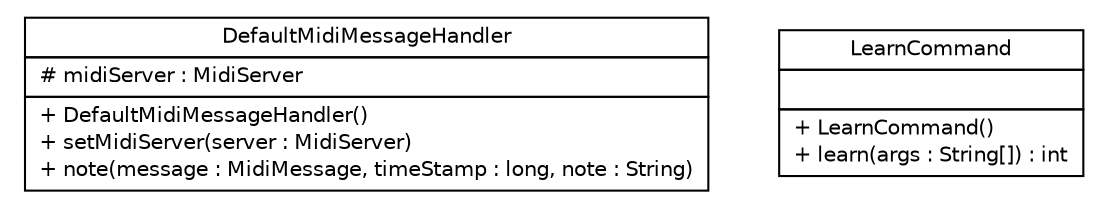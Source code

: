 #!/usr/local/bin/dot
#
# Class diagram 
# Generated by UMLGraph version R5_6 (http://www.umlgraph.org/)
#

digraph G {
	edge [fontname="Helvetica",fontsize=10,labelfontname="Helvetica",labelfontsize=10];
	node [fontname="Helvetica",fontsize=10,shape=plaintext];
	nodesep=0.25;
	ranksep=0.5;
	// com.xley.lfosc.midi.impl.DefaultMidiMessageHandler
	c343 [label=<<table title="com.xley.lfosc.midi.impl.DefaultMidiMessageHandler" border="0" cellborder="1" cellspacing="0" cellpadding="2" port="p" href="./DefaultMidiMessageHandler.html">
		<tr><td><table border="0" cellspacing="0" cellpadding="1">
<tr><td align="center" balign="center"> DefaultMidiMessageHandler </td></tr>
		</table></td></tr>
		<tr><td><table border="0" cellspacing="0" cellpadding="1">
<tr><td align="left" balign="left"> # midiServer : MidiServer </td></tr>
		</table></td></tr>
		<tr><td><table border="0" cellspacing="0" cellpadding="1">
<tr><td align="left" balign="left"> + DefaultMidiMessageHandler() </td></tr>
<tr><td align="left" balign="left"> + setMidiServer(server : MidiServer) </td></tr>
<tr><td align="left" balign="left"> + note(message : MidiMessage, timeStamp : long, note : String) </td></tr>
		</table></td></tr>
		</table>>, URL="./DefaultMidiMessageHandler.html", fontname="Helvetica", fontcolor="black", fontsize=10.0];
	// com.xley.lfosc.midi.impl.LearnCommand
	c344 [label=<<table title="com.xley.lfosc.midi.impl.LearnCommand" border="0" cellborder="1" cellspacing="0" cellpadding="2" port="p" href="./LearnCommand.html">
		<tr><td><table border="0" cellspacing="0" cellpadding="1">
<tr><td align="center" balign="center"> LearnCommand </td></tr>
		</table></td></tr>
		<tr><td><table border="0" cellspacing="0" cellpadding="1">
<tr><td align="left" balign="left">  </td></tr>
		</table></td></tr>
		<tr><td><table border="0" cellspacing="0" cellpadding="1">
<tr><td align="left" balign="left"> + LearnCommand() </td></tr>
<tr><td align="left" balign="left"> + learn(args : String[]) : int </td></tr>
		</table></td></tr>
		</table>>, URL="./LearnCommand.html", fontname="Helvetica", fontcolor="black", fontsize=10.0];
}

